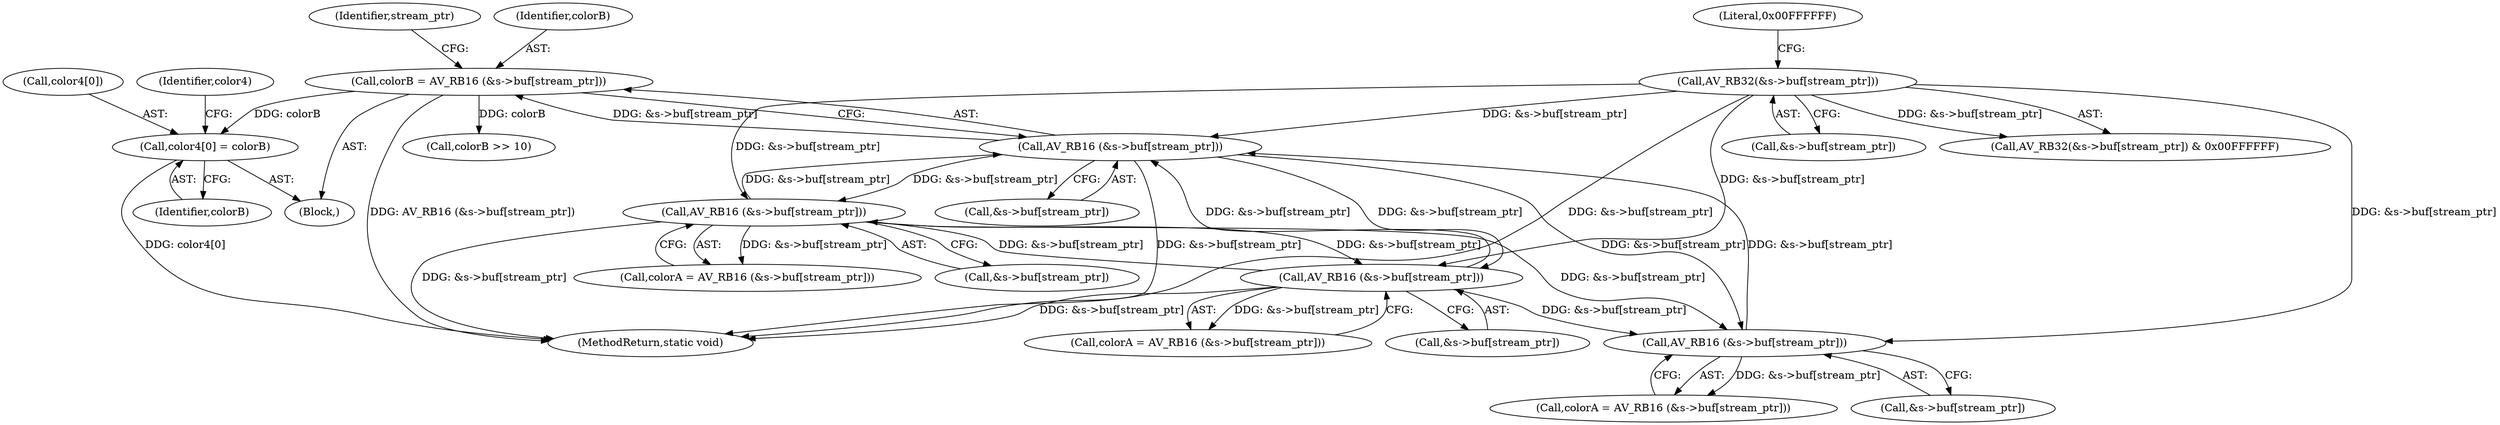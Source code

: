 digraph "0_FFmpeg_3819db745da2ac7fb3faacb116788c32f4753f34@array" {
"1000412" [label="(Call,color4[0] = colorB)"];
"1000400" [label="(Call,colorB = AV_RB16 (&s->buf[stream_ptr]))"];
"1000402" [label="(Call,AV_RB16 (&s->buf[stream_ptr]))"];
"1000335" [label="(Call,AV_RB16 (&s->buf[stream_ptr]))"];
"1000212" [label="(Call,AV_RB32(&s->buf[stream_ptr]))"];
"1000675" [label="(Call,AV_RB16 (&s->buf[stream_ptr]))"];
"1000389" [label="(Call,AV_RB16 (&s->buf[stream_ptr]))"];
"1000324" [label="(Block,)"];
"1000401" [label="(Identifier,colorB)"];
"1000219" [label="(Literal,0x00FFFFFF)"];
"1000410" [label="(Identifier,stream_ptr)"];
"1000333" [label="(Call,colorA = AV_RB16 (&s->buf[stream_ptr]))"];
"1000402" [label="(Call,AV_RB16 (&s->buf[stream_ptr]))"];
"1000212" [label="(Call,AV_RB32(&s->buf[stream_ptr]))"];
"1000413" [label="(Call,color4[0])"];
"1000213" [label="(Call,&s->buf[stream_ptr])"];
"1000387" [label="(Call,colorA = AV_RB16 (&s->buf[stream_ptr]))"];
"1000419" [label="(Identifier,color4)"];
"1000389" [label="(Call,AV_RB16 (&s->buf[stream_ptr]))"];
"1000211" [label="(Call,AV_RB32(&s->buf[stream_ptr]) & 0x00FFFFFF)"];
"1000390" [label="(Call,&s->buf[stream_ptr])"];
"1000675" [label="(Call,AV_RB16 (&s->buf[stream_ptr]))"];
"1000400" [label="(Call,colorB = AV_RB16 (&s->buf[stream_ptr]))"];
"1000335" [label="(Call,AV_RB16 (&s->buf[stream_ptr]))"];
"1000676" [label="(Call,&s->buf[stream_ptr])"];
"1000336" [label="(Call,&s->buf[stream_ptr])"];
"1000442" [label="(Call,colorB >> 10)"];
"1000673" [label="(Call,colorA = AV_RB16 (&s->buf[stream_ptr]))"];
"1000403" [label="(Call,&s->buf[stream_ptr])"];
"1000416" [label="(Identifier,colorB)"];
"1000412" [label="(Call,color4[0] = colorB)"];
"1000709" [label="(MethodReturn,static void)"];
"1000412" -> "1000324"  [label="AST: "];
"1000412" -> "1000416"  [label="CFG: "];
"1000413" -> "1000412"  [label="AST: "];
"1000416" -> "1000412"  [label="AST: "];
"1000419" -> "1000412"  [label="CFG: "];
"1000412" -> "1000709"  [label="DDG: color4[0]"];
"1000400" -> "1000412"  [label="DDG: colorB"];
"1000400" -> "1000324"  [label="AST: "];
"1000400" -> "1000402"  [label="CFG: "];
"1000401" -> "1000400"  [label="AST: "];
"1000402" -> "1000400"  [label="AST: "];
"1000410" -> "1000400"  [label="CFG: "];
"1000400" -> "1000709"  [label="DDG: AV_RB16 (&s->buf[stream_ptr])"];
"1000402" -> "1000400"  [label="DDG: &s->buf[stream_ptr]"];
"1000400" -> "1000442"  [label="DDG: colorB"];
"1000402" -> "1000403"  [label="CFG: "];
"1000403" -> "1000402"  [label="AST: "];
"1000402" -> "1000709"  [label="DDG: &s->buf[stream_ptr]"];
"1000402" -> "1000335"  [label="DDG: &s->buf[stream_ptr]"];
"1000402" -> "1000389"  [label="DDG: &s->buf[stream_ptr]"];
"1000335" -> "1000402"  [label="DDG: &s->buf[stream_ptr]"];
"1000675" -> "1000402"  [label="DDG: &s->buf[stream_ptr]"];
"1000389" -> "1000402"  [label="DDG: &s->buf[stream_ptr]"];
"1000212" -> "1000402"  [label="DDG: &s->buf[stream_ptr]"];
"1000402" -> "1000675"  [label="DDG: &s->buf[stream_ptr]"];
"1000335" -> "1000333"  [label="AST: "];
"1000335" -> "1000336"  [label="CFG: "];
"1000336" -> "1000335"  [label="AST: "];
"1000333" -> "1000335"  [label="CFG: "];
"1000335" -> "1000709"  [label="DDG: &s->buf[stream_ptr]"];
"1000335" -> "1000333"  [label="DDG: &s->buf[stream_ptr]"];
"1000212" -> "1000335"  [label="DDG: &s->buf[stream_ptr]"];
"1000675" -> "1000335"  [label="DDG: &s->buf[stream_ptr]"];
"1000335" -> "1000389"  [label="DDG: &s->buf[stream_ptr]"];
"1000335" -> "1000675"  [label="DDG: &s->buf[stream_ptr]"];
"1000212" -> "1000211"  [label="AST: "];
"1000212" -> "1000213"  [label="CFG: "];
"1000213" -> "1000212"  [label="AST: "];
"1000219" -> "1000212"  [label="CFG: "];
"1000212" -> "1000709"  [label="DDG: &s->buf[stream_ptr]"];
"1000212" -> "1000211"  [label="DDG: &s->buf[stream_ptr]"];
"1000212" -> "1000389"  [label="DDG: &s->buf[stream_ptr]"];
"1000212" -> "1000675"  [label="DDG: &s->buf[stream_ptr]"];
"1000675" -> "1000673"  [label="AST: "];
"1000675" -> "1000676"  [label="CFG: "];
"1000676" -> "1000675"  [label="AST: "];
"1000673" -> "1000675"  [label="CFG: "];
"1000675" -> "1000709"  [label="DDG: &s->buf[stream_ptr]"];
"1000675" -> "1000389"  [label="DDG: &s->buf[stream_ptr]"];
"1000675" -> "1000673"  [label="DDG: &s->buf[stream_ptr]"];
"1000389" -> "1000387"  [label="AST: "];
"1000389" -> "1000390"  [label="CFG: "];
"1000390" -> "1000389"  [label="AST: "];
"1000387" -> "1000389"  [label="CFG: "];
"1000389" -> "1000387"  [label="DDG: &s->buf[stream_ptr]"];
}
